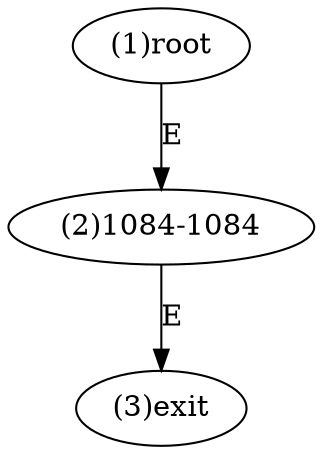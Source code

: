 digraph "" { 
1[ label="(1)root"];
2[ label="(2)1084-1084"];
3[ label="(3)exit"];
1->2[ label="E"];
2->3[ label="E"];
}